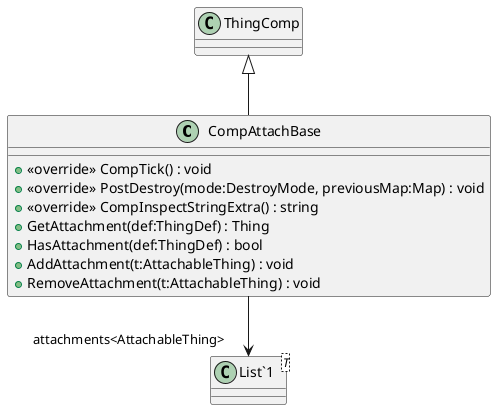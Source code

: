 @startuml
class CompAttachBase {
    + <<override>> CompTick() : void
    + <<override>> PostDestroy(mode:DestroyMode, previousMap:Map) : void
    + <<override>> CompInspectStringExtra() : string
    + GetAttachment(def:ThingDef) : Thing
    + HasAttachment(def:ThingDef) : bool
    + AddAttachment(t:AttachableThing) : void
    + RemoveAttachment(t:AttachableThing) : void
}
class "List`1"<T> {
}
ThingComp <|-- CompAttachBase
CompAttachBase --> "attachments<AttachableThing>" "List`1"
@enduml
